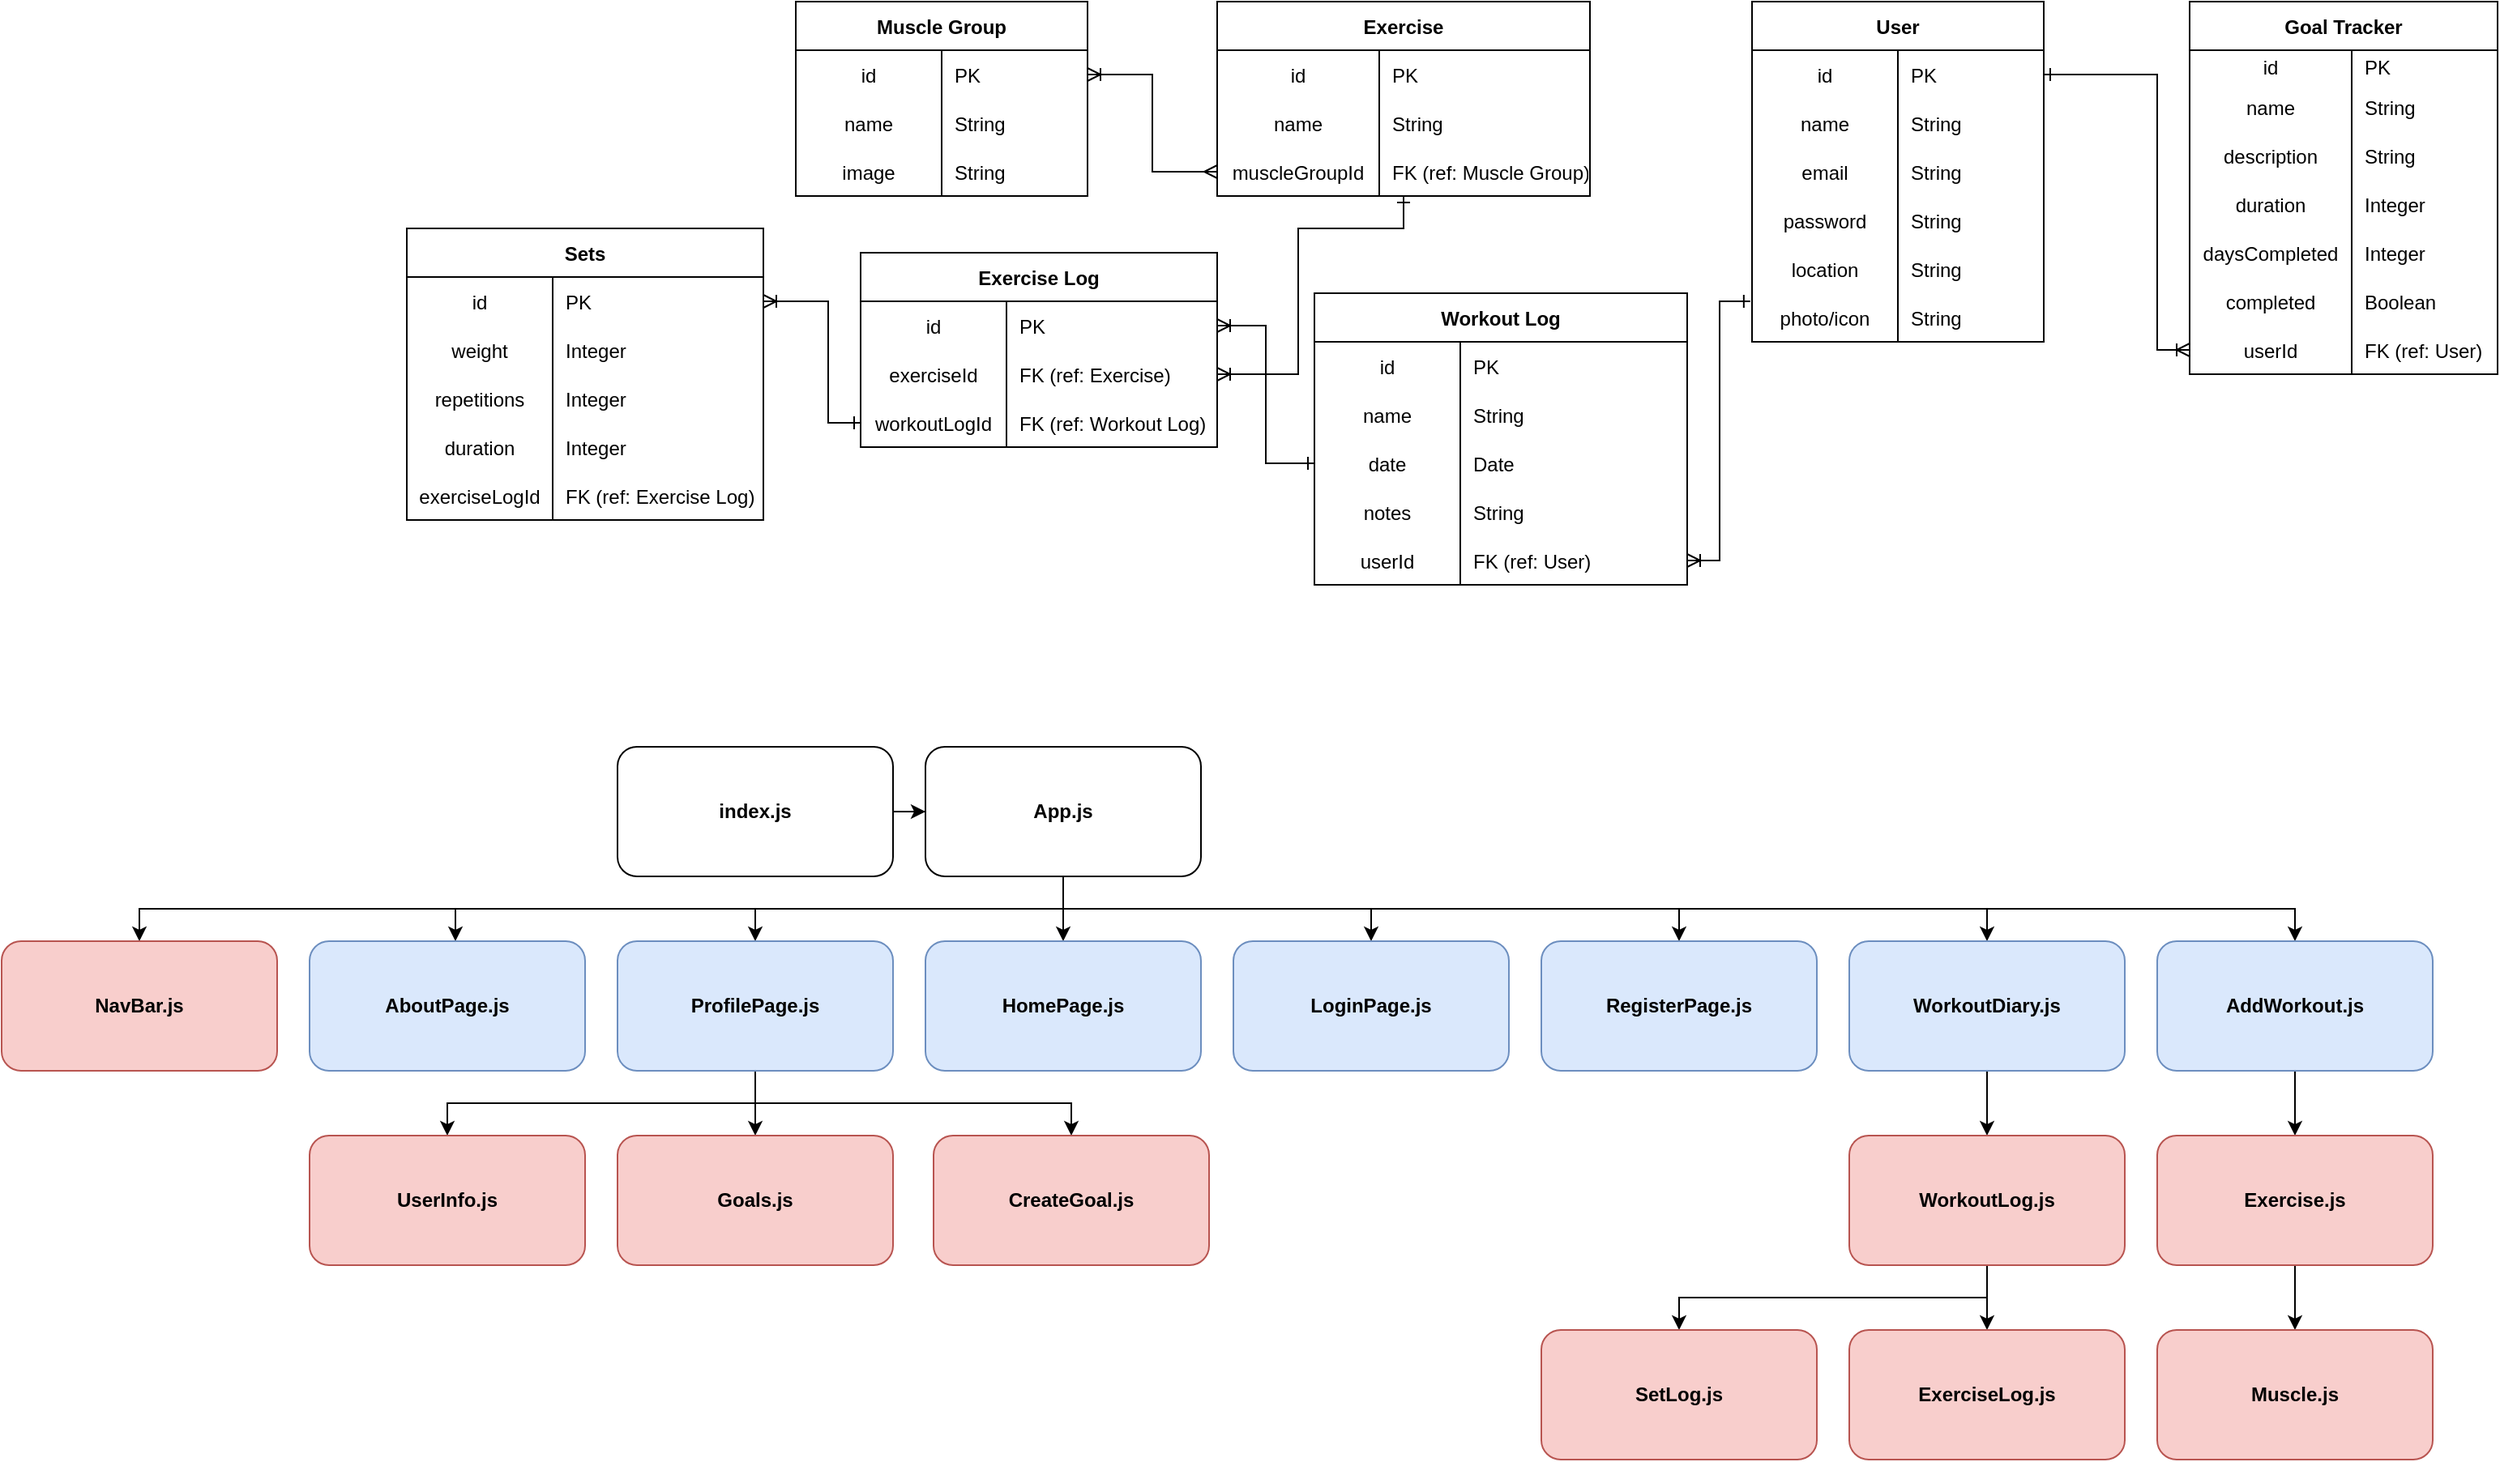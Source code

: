 <mxfile version="18.0.0" type="github">
  <diagram id="XMqkUrr5hbR49R43OAf2" name="Page-1">
    <mxGraphModel dx="2646" dy="1129" grid="1" gridSize="10" guides="1" tooltips="1" connect="1" arrows="1" fold="1" page="1" pageScale="1" pageWidth="850" pageHeight="1100" math="0" shadow="0">
      <root>
        <mxCell id="0" />
        <mxCell id="1" parent="0" />
        <mxCell id="7YJ4RLs_Yq-zScRiBbTw-70" value="" style="edgeStyle=orthogonalEdgeStyle;rounded=0;orthogonalLoop=1;jettySize=auto;html=1;entryX=1;entryY=0.5;entryDx=0;entryDy=0;startArrow=ERone;startFill=0;endArrow=ERoneToMany;endFill=0;exitX=-0.006;exitY=0.167;exitDx=0;exitDy=0;exitPerimeter=0;" parent="1" source="7YJ4RLs_Yq-zScRiBbTw-129" target="7YJ4RLs_Yq-zScRiBbTw-126" edge="1">
          <mxGeometry relative="1" as="geometry">
            <Array as="points">
              <mxPoint x="370" y="215" />
              <mxPoint x="370" y="375" />
            </Array>
          </mxGeometry>
        </mxCell>
        <mxCell id="7YJ4RLs_Yq-zScRiBbTw-125" value="" style="edgeStyle=orthogonalEdgeStyle;rounded=0;orthogonalLoop=1;jettySize=auto;html=1;exitX=1;exitY=0.5;exitDx=0;exitDy=0;entryX=0;entryY=0.5;entryDx=0;entryDy=0;startArrow=ERone;startFill=0;endArrow=ERoneToMany;endFill=0;" parent="1" source="7YJ4RLs_Yq-zScRiBbTw-5" target="7YJ4RLs_Yq-zScRiBbTw-132" edge="1">
          <mxGeometry relative="1" as="geometry">
            <Array as="points">
              <mxPoint x="640" y="75" />
              <mxPoint x="640" y="245" />
            </Array>
          </mxGeometry>
        </mxCell>
        <mxCell id="7YJ4RLs_Yq-zScRiBbTw-1" value="User" style="shape=table;startSize=30;container=1;collapsible=1;childLayout=tableLayout;fixedRows=1;rowLines=0;fontStyle=1;align=center;resizeLast=1;" parent="1" vertex="1">
          <mxGeometry x="390" y="30" width="180" height="210" as="geometry" />
        </mxCell>
        <mxCell id="7YJ4RLs_Yq-zScRiBbTw-5" value="" style="shape=tableRow;horizontal=0;startSize=0;swimlaneHead=0;swimlaneBody=0;fillColor=none;collapsible=0;dropTarget=0;points=[[0,0.5],[1,0.5]];portConstraint=eastwest;top=0;left=0;right=0;bottom=0;" parent="7YJ4RLs_Yq-zScRiBbTw-1" vertex="1">
          <mxGeometry y="30" width="180" height="30" as="geometry" />
        </mxCell>
        <mxCell id="7YJ4RLs_Yq-zScRiBbTw-6" value="id" style="shape=partialRectangle;connectable=0;fillColor=none;top=0;left=0;bottom=0;right=0;editable=1;overflow=hidden;" parent="7YJ4RLs_Yq-zScRiBbTw-5" vertex="1">
          <mxGeometry width="90" height="30" as="geometry">
            <mxRectangle width="90" height="30" as="alternateBounds" />
          </mxGeometry>
        </mxCell>
        <mxCell id="7YJ4RLs_Yq-zScRiBbTw-7" value="PK" style="shape=partialRectangle;connectable=0;fillColor=none;top=0;left=0;bottom=0;right=0;align=left;spacingLeft=6;overflow=hidden;" parent="7YJ4RLs_Yq-zScRiBbTw-5" vertex="1">
          <mxGeometry x="90" width="90" height="30" as="geometry">
            <mxRectangle width="90" height="30" as="alternateBounds" />
          </mxGeometry>
        </mxCell>
        <mxCell id="7YJ4RLs_Yq-zScRiBbTw-8" value="" style="shape=tableRow;horizontal=0;startSize=0;swimlaneHead=0;swimlaneBody=0;fillColor=none;collapsible=0;dropTarget=0;points=[[0,0.5],[1,0.5]];portConstraint=eastwest;top=0;left=0;right=0;bottom=0;" parent="7YJ4RLs_Yq-zScRiBbTw-1" vertex="1">
          <mxGeometry y="60" width="180" height="30" as="geometry" />
        </mxCell>
        <mxCell id="7YJ4RLs_Yq-zScRiBbTw-9" value="name" style="shape=partialRectangle;connectable=0;fillColor=none;top=0;left=0;bottom=0;right=0;editable=1;overflow=hidden;" parent="7YJ4RLs_Yq-zScRiBbTw-8" vertex="1">
          <mxGeometry width="90" height="30" as="geometry">
            <mxRectangle width="90" height="30" as="alternateBounds" />
          </mxGeometry>
        </mxCell>
        <mxCell id="7YJ4RLs_Yq-zScRiBbTw-10" value="String" style="shape=partialRectangle;connectable=0;fillColor=none;top=0;left=0;bottom=0;right=0;align=left;spacingLeft=6;overflow=hidden;" parent="7YJ4RLs_Yq-zScRiBbTw-8" vertex="1">
          <mxGeometry x="90" width="90" height="30" as="geometry">
            <mxRectangle width="90" height="30" as="alternateBounds" />
          </mxGeometry>
        </mxCell>
        <mxCell id="7YJ4RLs_Yq-zScRiBbTw-11" value="" style="shape=tableRow;horizontal=0;startSize=0;swimlaneHead=0;swimlaneBody=0;fillColor=none;collapsible=0;dropTarget=0;points=[[0,0.5],[1,0.5]];portConstraint=eastwest;top=0;left=0;right=0;bottom=0;" parent="7YJ4RLs_Yq-zScRiBbTw-1" vertex="1">
          <mxGeometry y="90" width="180" height="30" as="geometry" />
        </mxCell>
        <mxCell id="7YJ4RLs_Yq-zScRiBbTw-12" value="email" style="shape=partialRectangle;connectable=0;fillColor=none;top=0;left=0;bottom=0;right=0;editable=1;overflow=hidden;" parent="7YJ4RLs_Yq-zScRiBbTw-11" vertex="1">
          <mxGeometry width="90" height="30" as="geometry">
            <mxRectangle width="90" height="30" as="alternateBounds" />
          </mxGeometry>
        </mxCell>
        <mxCell id="7YJ4RLs_Yq-zScRiBbTw-13" value="String" style="shape=partialRectangle;connectable=0;fillColor=none;top=0;left=0;bottom=0;right=0;align=left;spacingLeft=6;overflow=hidden;" parent="7YJ4RLs_Yq-zScRiBbTw-11" vertex="1">
          <mxGeometry x="90" width="90" height="30" as="geometry">
            <mxRectangle width="90" height="30" as="alternateBounds" />
          </mxGeometry>
        </mxCell>
        <mxCell id="7YJ4RLs_Yq-zScRiBbTw-17" style="shape=tableRow;horizontal=0;startSize=0;swimlaneHead=0;swimlaneBody=0;fillColor=none;collapsible=0;dropTarget=0;points=[[0,0.5],[1,0.5]];portConstraint=eastwest;top=0;left=0;right=0;bottom=0;" parent="7YJ4RLs_Yq-zScRiBbTw-1" vertex="1">
          <mxGeometry y="120" width="180" height="30" as="geometry" />
        </mxCell>
        <mxCell id="7YJ4RLs_Yq-zScRiBbTw-18" value="password" style="shape=partialRectangle;connectable=0;fillColor=none;top=0;left=0;bottom=0;right=0;editable=1;overflow=hidden;" parent="7YJ4RLs_Yq-zScRiBbTw-17" vertex="1">
          <mxGeometry width="90" height="30" as="geometry">
            <mxRectangle width="90" height="30" as="alternateBounds" />
          </mxGeometry>
        </mxCell>
        <mxCell id="7YJ4RLs_Yq-zScRiBbTw-19" value="String" style="shape=partialRectangle;connectable=0;fillColor=none;top=0;left=0;bottom=0;right=0;align=left;spacingLeft=6;overflow=hidden;" parent="7YJ4RLs_Yq-zScRiBbTw-17" vertex="1">
          <mxGeometry x="90" width="90" height="30" as="geometry">
            <mxRectangle width="90" height="30" as="alternateBounds" />
          </mxGeometry>
        </mxCell>
        <mxCell id="7YJ4RLs_Yq-zScRiBbTw-14" style="shape=tableRow;horizontal=0;startSize=0;swimlaneHead=0;swimlaneBody=0;fillColor=none;collapsible=0;dropTarget=0;points=[[0,0.5],[1,0.5]];portConstraint=eastwest;top=0;left=0;right=0;bottom=0;" parent="7YJ4RLs_Yq-zScRiBbTw-1" vertex="1">
          <mxGeometry y="150" width="180" height="30" as="geometry" />
        </mxCell>
        <mxCell id="7YJ4RLs_Yq-zScRiBbTw-15" value="location" style="shape=partialRectangle;connectable=0;fillColor=none;top=0;left=0;bottom=0;right=0;editable=1;overflow=hidden;" parent="7YJ4RLs_Yq-zScRiBbTw-14" vertex="1">
          <mxGeometry width="90" height="30" as="geometry">
            <mxRectangle width="90" height="30" as="alternateBounds" />
          </mxGeometry>
        </mxCell>
        <mxCell id="7YJ4RLs_Yq-zScRiBbTw-16" value="String" style="shape=partialRectangle;connectable=0;fillColor=none;top=0;left=0;bottom=0;right=0;align=left;spacingLeft=6;overflow=hidden;" parent="7YJ4RLs_Yq-zScRiBbTw-14" vertex="1">
          <mxGeometry x="90" width="90" height="30" as="geometry">
            <mxRectangle width="90" height="30" as="alternateBounds" />
          </mxGeometry>
        </mxCell>
        <mxCell id="7YJ4RLs_Yq-zScRiBbTw-129" style="shape=tableRow;horizontal=0;startSize=0;swimlaneHead=0;swimlaneBody=0;fillColor=none;collapsible=0;dropTarget=0;points=[[0,0.5],[1,0.5]];portConstraint=eastwest;top=0;left=0;right=0;bottom=0;" parent="7YJ4RLs_Yq-zScRiBbTw-1" vertex="1">
          <mxGeometry y="180" width="180" height="30" as="geometry" />
        </mxCell>
        <mxCell id="7YJ4RLs_Yq-zScRiBbTw-130" value="photo/icon" style="shape=partialRectangle;connectable=0;fillColor=none;top=0;left=0;bottom=0;right=0;editable=1;overflow=hidden;" parent="7YJ4RLs_Yq-zScRiBbTw-129" vertex="1">
          <mxGeometry width="90" height="30" as="geometry">
            <mxRectangle width="90" height="30" as="alternateBounds" />
          </mxGeometry>
        </mxCell>
        <mxCell id="7YJ4RLs_Yq-zScRiBbTw-131" value="String" style="shape=partialRectangle;connectable=0;fillColor=none;top=0;left=0;bottom=0;right=0;align=left;spacingLeft=6;overflow=hidden;" parent="7YJ4RLs_Yq-zScRiBbTw-129" vertex="1">
          <mxGeometry x="90" width="90" height="30" as="geometry">
            <mxRectangle width="90" height="30" as="alternateBounds" />
          </mxGeometry>
        </mxCell>
        <mxCell id="7YJ4RLs_Yq-zScRiBbTw-53" value="" style="edgeStyle=orthogonalEdgeStyle;rounded=0;orthogonalLoop=1;jettySize=auto;html=1;exitX=0;exitY=0.5;exitDx=0;exitDy=0;entryX=1;entryY=0.5;entryDx=0;entryDy=0;startArrow=ERmany;startFill=0;endArrow=ERoneToMany;endFill=0;" parent="1" source="7YJ4RLs_Yq-zScRiBbTw-27" target="7YJ4RLs_Yq-zScRiBbTw-38" edge="1">
          <mxGeometry relative="1" as="geometry" />
        </mxCell>
        <mxCell id="7YJ4RLs_Yq-zScRiBbTw-88" style="edgeStyle=orthogonalEdgeStyle;rounded=0;orthogonalLoop=1;jettySize=auto;html=1;entryX=1;entryY=0.5;entryDx=0;entryDy=0;startArrow=ERone;startFill=0;endArrow=ERoneToMany;endFill=0;" parent="1" source="7YJ4RLs_Yq-zScRiBbTw-20" target="7YJ4RLs_Yq-zScRiBbTw-75" edge="1">
          <mxGeometry relative="1" as="geometry">
            <Array as="points">
              <mxPoint x="175" y="170" />
              <mxPoint x="110" y="170" />
              <mxPoint x="110" y="260" />
            </Array>
          </mxGeometry>
        </mxCell>
        <mxCell id="7YJ4RLs_Yq-zScRiBbTw-20" value="Exercise" style="shape=table;startSize=30;container=1;collapsible=1;childLayout=tableLayout;fixedRows=1;rowLines=0;fontStyle=1;align=center;resizeLast=1;" parent="1" vertex="1">
          <mxGeometry x="60" y="30" width="230" height="120" as="geometry" />
        </mxCell>
        <mxCell id="7YJ4RLs_Yq-zScRiBbTw-21" value="" style="shape=tableRow;horizontal=0;startSize=0;swimlaneHead=0;swimlaneBody=0;fillColor=none;collapsible=0;dropTarget=0;points=[[0,0.5],[1,0.5]];portConstraint=eastwest;top=0;left=0;right=0;bottom=0;" parent="7YJ4RLs_Yq-zScRiBbTw-20" vertex="1">
          <mxGeometry y="30" width="230" height="30" as="geometry" />
        </mxCell>
        <mxCell id="7YJ4RLs_Yq-zScRiBbTw-22" value="id" style="shape=partialRectangle;connectable=0;fillColor=none;top=0;left=0;bottom=0;right=0;editable=1;overflow=hidden;" parent="7YJ4RLs_Yq-zScRiBbTw-21" vertex="1">
          <mxGeometry width="100" height="30" as="geometry">
            <mxRectangle width="100" height="30" as="alternateBounds" />
          </mxGeometry>
        </mxCell>
        <mxCell id="7YJ4RLs_Yq-zScRiBbTw-23" value="PK" style="shape=partialRectangle;connectable=0;fillColor=none;top=0;left=0;bottom=0;right=0;align=left;spacingLeft=6;overflow=hidden;" parent="7YJ4RLs_Yq-zScRiBbTw-21" vertex="1">
          <mxGeometry x="100" width="130" height="30" as="geometry">
            <mxRectangle width="130" height="30" as="alternateBounds" />
          </mxGeometry>
        </mxCell>
        <mxCell id="7YJ4RLs_Yq-zScRiBbTw-24" value="" style="shape=tableRow;horizontal=0;startSize=0;swimlaneHead=0;swimlaneBody=0;fillColor=none;collapsible=0;dropTarget=0;points=[[0,0.5],[1,0.5]];portConstraint=eastwest;top=0;left=0;right=0;bottom=0;" parent="7YJ4RLs_Yq-zScRiBbTw-20" vertex="1">
          <mxGeometry y="60" width="230" height="30" as="geometry" />
        </mxCell>
        <mxCell id="7YJ4RLs_Yq-zScRiBbTw-25" value="name" style="shape=partialRectangle;connectable=0;fillColor=none;top=0;left=0;bottom=0;right=0;editable=1;overflow=hidden;" parent="7YJ4RLs_Yq-zScRiBbTw-24" vertex="1">
          <mxGeometry width="100" height="30" as="geometry">
            <mxRectangle width="100" height="30" as="alternateBounds" />
          </mxGeometry>
        </mxCell>
        <mxCell id="7YJ4RLs_Yq-zScRiBbTw-26" value="String" style="shape=partialRectangle;connectable=0;fillColor=none;top=0;left=0;bottom=0;right=0;align=left;spacingLeft=6;overflow=hidden;" parent="7YJ4RLs_Yq-zScRiBbTw-24" vertex="1">
          <mxGeometry x="100" width="130" height="30" as="geometry">
            <mxRectangle width="130" height="30" as="alternateBounds" />
          </mxGeometry>
        </mxCell>
        <mxCell id="7YJ4RLs_Yq-zScRiBbTw-27" value="" style="shape=tableRow;horizontal=0;startSize=0;swimlaneHead=0;swimlaneBody=0;fillColor=none;collapsible=0;dropTarget=0;points=[[0,0.5],[1,0.5]];portConstraint=eastwest;top=0;left=0;right=0;bottom=0;" parent="7YJ4RLs_Yq-zScRiBbTw-20" vertex="1">
          <mxGeometry y="90" width="230" height="30" as="geometry" />
        </mxCell>
        <mxCell id="7YJ4RLs_Yq-zScRiBbTw-28" value="muscleGroupId" style="shape=partialRectangle;connectable=0;fillColor=none;top=0;left=0;bottom=0;right=0;editable=1;overflow=hidden;" parent="7YJ4RLs_Yq-zScRiBbTw-27" vertex="1">
          <mxGeometry width="100" height="30" as="geometry">
            <mxRectangle width="100" height="30" as="alternateBounds" />
          </mxGeometry>
        </mxCell>
        <mxCell id="7YJ4RLs_Yq-zScRiBbTw-29" value="FK (ref: Muscle Group)" style="shape=partialRectangle;connectable=0;fillColor=none;top=0;left=0;bottom=0;right=0;align=left;spacingLeft=6;overflow=hidden;" parent="7YJ4RLs_Yq-zScRiBbTw-27" vertex="1">
          <mxGeometry x="100" width="130" height="30" as="geometry">
            <mxRectangle width="130" height="30" as="alternateBounds" />
          </mxGeometry>
        </mxCell>
        <mxCell id="7YJ4RLs_Yq-zScRiBbTw-37" value="Muscle Group" style="shape=table;startSize=30;container=1;collapsible=1;childLayout=tableLayout;fixedRows=1;rowLines=0;fontStyle=1;align=center;resizeLast=1;" parent="1" vertex="1">
          <mxGeometry x="-200" y="30" width="180" height="120" as="geometry" />
        </mxCell>
        <mxCell id="7YJ4RLs_Yq-zScRiBbTw-38" value="" style="shape=tableRow;horizontal=0;startSize=0;swimlaneHead=0;swimlaneBody=0;fillColor=none;collapsible=0;dropTarget=0;points=[[0,0.5],[1,0.5]];portConstraint=eastwest;top=0;left=0;right=0;bottom=0;" parent="7YJ4RLs_Yq-zScRiBbTw-37" vertex="1">
          <mxGeometry y="30" width="180" height="30" as="geometry" />
        </mxCell>
        <mxCell id="7YJ4RLs_Yq-zScRiBbTw-39" value="id" style="shape=partialRectangle;connectable=0;fillColor=none;top=0;left=0;bottom=0;right=0;editable=1;overflow=hidden;" parent="7YJ4RLs_Yq-zScRiBbTw-38" vertex="1">
          <mxGeometry width="90" height="30" as="geometry">
            <mxRectangle width="90" height="30" as="alternateBounds" />
          </mxGeometry>
        </mxCell>
        <mxCell id="7YJ4RLs_Yq-zScRiBbTw-40" value="PK" style="shape=partialRectangle;connectable=0;fillColor=none;top=0;left=0;bottom=0;right=0;align=left;spacingLeft=6;overflow=hidden;" parent="7YJ4RLs_Yq-zScRiBbTw-38" vertex="1">
          <mxGeometry x="90" width="90" height="30" as="geometry">
            <mxRectangle width="90" height="30" as="alternateBounds" />
          </mxGeometry>
        </mxCell>
        <mxCell id="7YJ4RLs_Yq-zScRiBbTw-41" value="" style="shape=tableRow;horizontal=0;startSize=0;swimlaneHead=0;swimlaneBody=0;fillColor=none;collapsible=0;dropTarget=0;points=[[0,0.5],[1,0.5]];portConstraint=eastwest;top=0;left=0;right=0;bottom=0;" parent="7YJ4RLs_Yq-zScRiBbTw-37" vertex="1">
          <mxGeometry y="60" width="180" height="30" as="geometry" />
        </mxCell>
        <mxCell id="7YJ4RLs_Yq-zScRiBbTw-42" value="name" style="shape=partialRectangle;connectable=0;fillColor=none;top=0;left=0;bottom=0;right=0;editable=1;overflow=hidden;" parent="7YJ4RLs_Yq-zScRiBbTw-41" vertex="1">
          <mxGeometry width="90" height="30" as="geometry">
            <mxRectangle width="90" height="30" as="alternateBounds" />
          </mxGeometry>
        </mxCell>
        <mxCell id="7YJ4RLs_Yq-zScRiBbTw-43" value="String" style="shape=partialRectangle;connectable=0;fillColor=none;top=0;left=0;bottom=0;right=0;align=left;spacingLeft=6;overflow=hidden;" parent="7YJ4RLs_Yq-zScRiBbTw-41" vertex="1">
          <mxGeometry x="90" width="90" height="30" as="geometry">
            <mxRectangle width="90" height="30" as="alternateBounds" />
          </mxGeometry>
        </mxCell>
        <mxCell id="7YJ4RLs_Yq-zScRiBbTw-89" style="shape=tableRow;horizontal=0;startSize=0;swimlaneHead=0;swimlaneBody=0;fillColor=none;collapsible=0;dropTarget=0;points=[[0,0.5],[1,0.5]];portConstraint=eastwest;top=0;left=0;right=0;bottom=0;" parent="7YJ4RLs_Yq-zScRiBbTw-37" vertex="1">
          <mxGeometry y="90" width="180" height="30" as="geometry" />
        </mxCell>
        <mxCell id="7YJ4RLs_Yq-zScRiBbTw-90" value="image" style="shape=partialRectangle;connectable=0;fillColor=none;top=0;left=0;bottom=0;right=0;editable=1;overflow=hidden;" parent="7YJ4RLs_Yq-zScRiBbTw-89" vertex="1">
          <mxGeometry width="90" height="30" as="geometry">
            <mxRectangle width="90" height="30" as="alternateBounds" />
          </mxGeometry>
        </mxCell>
        <mxCell id="7YJ4RLs_Yq-zScRiBbTw-91" value="String" style="shape=partialRectangle;connectable=0;fillColor=none;top=0;left=0;bottom=0;right=0;align=left;spacingLeft=6;overflow=hidden;" parent="7YJ4RLs_Yq-zScRiBbTw-89" vertex="1">
          <mxGeometry x="90" width="90" height="30" as="geometry">
            <mxRectangle width="90" height="30" as="alternateBounds" />
          </mxGeometry>
        </mxCell>
        <mxCell id="7YJ4RLs_Yq-zScRiBbTw-87" value="" style="edgeStyle=orthogonalEdgeStyle;rounded=0;orthogonalLoop=1;jettySize=auto;html=1;startArrow=ERone;startFill=0;endArrow=ERoneToMany;endFill=0;entryX=1;entryY=0.5;entryDx=0;entryDy=0;" parent="1" source="7YJ4RLs_Yq-zScRiBbTw-54" target="7YJ4RLs_Yq-zScRiBbTw-72" edge="1">
          <mxGeometry relative="1" as="geometry">
            <Array as="points">
              <mxPoint x="90" y="315" />
              <mxPoint x="90" y="230" />
            </Array>
          </mxGeometry>
        </mxCell>
        <mxCell id="7YJ4RLs_Yq-zScRiBbTw-54" value="Workout Log" style="shape=table;startSize=30;container=1;collapsible=1;childLayout=tableLayout;fixedRows=1;rowLines=0;fontStyle=1;align=center;resizeLast=1;" parent="1" vertex="1">
          <mxGeometry x="120" y="210" width="230" height="180" as="geometry" />
        </mxCell>
        <mxCell id="7YJ4RLs_Yq-zScRiBbTw-55" value="" style="shape=tableRow;horizontal=0;startSize=0;swimlaneHead=0;swimlaneBody=0;fillColor=none;collapsible=0;dropTarget=0;points=[[0,0.5],[1,0.5]];portConstraint=eastwest;top=0;left=0;right=0;bottom=0;" parent="7YJ4RLs_Yq-zScRiBbTw-54" vertex="1">
          <mxGeometry y="30" width="230" height="30" as="geometry" />
        </mxCell>
        <mxCell id="7YJ4RLs_Yq-zScRiBbTw-56" value="id" style="shape=partialRectangle;connectable=0;fillColor=none;top=0;left=0;bottom=0;right=0;editable=1;overflow=hidden;" parent="7YJ4RLs_Yq-zScRiBbTw-55" vertex="1">
          <mxGeometry width="90" height="30" as="geometry">
            <mxRectangle width="90" height="30" as="alternateBounds" />
          </mxGeometry>
        </mxCell>
        <mxCell id="7YJ4RLs_Yq-zScRiBbTw-57" value="PK" style="shape=partialRectangle;connectable=0;fillColor=none;top=0;left=0;bottom=0;right=0;align=left;spacingLeft=6;overflow=hidden;" parent="7YJ4RLs_Yq-zScRiBbTw-55" vertex="1">
          <mxGeometry x="90" width="140" height="30" as="geometry">
            <mxRectangle width="140" height="30" as="alternateBounds" />
          </mxGeometry>
        </mxCell>
        <mxCell id="7YJ4RLs_Yq-zScRiBbTw-58" value="" style="shape=tableRow;horizontal=0;startSize=0;swimlaneHead=0;swimlaneBody=0;fillColor=none;collapsible=0;dropTarget=0;points=[[0,0.5],[1,0.5]];portConstraint=eastwest;top=0;left=0;right=0;bottom=0;" parent="7YJ4RLs_Yq-zScRiBbTw-54" vertex="1">
          <mxGeometry y="60" width="230" height="30" as="geometry" />
        </mxCell>
        <mxCell id="7YJ4RLs_Yq-zScRiBbTw-59" value="name" style="shape=partialRectangle;connectable=0;fillColor=none;top=0;left=0;bottom=0;right=0;editable=1;overflow=hidden;" parent="7YJ4RLs_Yq-zScRiBbTw-58" vertex="1">
          <mxGeometry width="90" height="30" as="geometry">
            <mxRectangle width="90" height="30" as="alternateBounds" />
          </mxGeometry>
        </mxCell>
        <mxCell id="7YJ4RLs_Yq-zScRiBbTw-60" value="String" style="shape=partialRectangle;connectable=0;fillColor=none;top=0;left=0;bottom=0;right=0;align=left;spacingLeft=6;overflow=hidden;" parent="7YJ4RLs_Yq-zScRiBbTw-58" vertex="1">
          <mxGeometry x="90" width="140" height="30" as="geometry">
            <mxRectangle width="140" height="30" as="alternateBounds" />
          </mxGeometry>
        </mxCell>
        <mxCell id="7YJ4RLs_Yq-zScRiBbTw-61" value="" style="shape=tableRow;horizontal=0;startSize=0;swimlaneHead=0;swimlaneBody=0;fillColor=none;collapsible=0;dropTarget=0;points=[[0,0.5],[1,0.5]];portConstraint=eastwest;top=0;left=0;right=0;bottom=0;" parent="7YJ4RLs_Yq-zScRiBbTw-54" vertex="1">
          <mxGeometry y="90" width="230" height="30" as="geometry" />
        </mxCell>
        <mxCell id="7YJ4RLs_Yq-zScRiBbTw-62" value="date" style="shape=partialRectangle;connectable=0;fillColor=none;top=0;left=0;bottom=0;right=0;editable=1;overflow=hidden;" parent="7YJ4RLs_Yq-zScRiBbTw-61" vertex="1">
          <mxGeometry width="90" height="30" as="geometry">
            <mxRectangle width="90" height="30" as="alternateBounds" />
          </mxGeometry>
        </mxCell>
        <mxCell id="7YJ4RLs_Yq-zScRiBbTw-63" value="Date" style="shape=partialRectangle;connectable=0;fillColor=none;top=0;left=0;bottom=0;right=0;align=left;spacingLeft=6;overflow=hidden;" parent="7YJ4RLs_Yq-zScRiBbTw-61" vertex="1">
          <mxGeometry x="90" width="140" height="30" as="geometry">
            <mxRectangle width="140" height="30" as="alternateBounds" />
          </mxGeometry>
        </mxCell>
        <mxCell id="7YJ4RLs_Yq-zScRiBbTw-67" style="shape=tableRow;horizontal=0;startSize=0;swimlaneHead=0;swimlaneBody=0;fillColor=none;collapsible=0;dropTarget=0;points=[[0,0.5],[1,0.5]];portConstraint=eastwest;top=0;left=0;right=0;bottom=0;" parent="7YJ4RLs_Yq-zScRiBbTw-54" vertex="1">
          <mxGeometry y="120" width="230" height="30" as="geometry" />
        </mxCell>
        <mxCell id="7YJ4RLs_Yq-zScRiBbTw-68" value="notes" style="shape=partialRectangle;connectable=0;fillColor=none;top=0;left=0;bottom=0;right=0;editable=1;overflow=hidden;" parent="7YJ4RLs_Yq-zScRiBbTw-67" vertex="1">
          <mxGeometry width="90" height="30" as="geometry">
            <mxRectangle width="90" height="30" as="alternateBounds" />
          </mxGeometry>
        </mxCell>
        <mxCell id="7YJ4RLs_Yq-zScRiBbTw-69" value="String" style="shape=partialRectangle;connectable=0;fillColor=none;top=0;left=0;bottom=0;right=0;align=left;spacingLeft=6;overflow=hidden;" parent="7YJ4RLs_Yq-zScRiBbTw-67" vertex="1">
          <mxGeometry x="90" width="140" height="30" as="geometry">
            <mxRectangle width="140" height="30" as="alternateBounds" />
          </mxGeometry>
        </mxCell>
        <mxCell id="7YJ4RLs_Yq-zScRiBbTw-126" style="shape=tableRow;horizontal=0;startSize=0;swimlaneHead=0;swimlaneBody=0;fillColor=none;collapsible=0;dropTarget=0;points=[[0,0.5],[1,0.5]];portConstraint=eastwest;top=0;left=0;right=0;bottom=0;" parent="7YJ4RLs_Yq-zScRiBbTw-54" vertex="1">
          <mxGeometry y="150" width="230" height="30" as="geometry" />
        </mxCell>
        <mxCell id="7YJ4RLs_Yq-zScRiBbTw-127" value="userId" style="shape=partialRectangle;connectable=0;fillColor=none;top=0;left=0;bottom=0;right=0;editable=1;overflow=hidden;" parent="7YJ4RLs_Yq-zScRiBbTw-126" vertex="1">
          <mxGeometry width="90" height="30" as="geometry">
            <mxRectangle width="90" height="30" as="alternateBounds" />
          </mxGeometry>
        </mxCell>
        <mxCell id="7YJ4RLs_Yq-zScRiBbTw-128" value="FK (ref: User)" style="shape=partialRectangle;connectable=0;fillColor=none;top=0;left=0;bottom=0;right=0;align=left;spacingLeft=6;overflow=hidden;" parent="7YJ4RLs_Yq-zScRiBbTw-126" vertex="1">
          <mxGeometry x="90" width="140" height="30" as="geometry">
            <mxRectangle width="140" height="30" as="alternateBounds" />
          </mxGeometry>
        </mxCell>
        <mxCell id="7YJ4RLs_Yq-zScRiBbTw-108" value="" style="edgeStyle=orthogonalEdgeStyle;rounded=0;orthogonalLoop=1;jettySize=auto;html=1;exitX=0;exitY=0.5;exitDx=0;exitDy=0;entryX=1;entryY=0.5;entryDx=0;entryDy=0;startArrow=ERone;startFill=0;endArrow=ERoneToMany;endFill=0;" parent="1" source="7YJ4RLs_Yq-zScRiBbTw-78" target="7YJ4RLs_Yq-zScRiBbTw-93" edge="1">
          <mxGeometry relative="1" as="geometry">
            <Array as="points">
              <mxPoint x="-180" y="290" />
              <mxPoint x="-180" y="215" />
            </Array>
          </mxGeometry>
        </mxCell>
        <mxCell id="7YJ4RLs_Yq-zScRiBbTw-71" value="Exercise Log" style="shape=table;startSize=30;container=1;collapsible=1;childLayout=tableLayout;fixedRows=1;rowLines=0;fontStyle=1;align=center;resizeLast=1;" parent="1" vertex="1">
          <mxGeometry x="-160" y="185" width="220" height="120" as="geometry" />
        </mxCell>
        <mxCell id="7YJ4RLs_Yq-zScRiBbTw-72" value="" style="shape=tableRow;horizontal=0;startSize=0;swimlaneHead=0;swimlaneBody=0;fillColor=none;collapsible=0;dropTarget=0;points=[[0,0.5],[1,0.5]];portConstraint=eastwest;top=0;left=0;right=0;bottom=0;" parent="7YJ4RLs_Yq-zScRiBbTw-71" vertex="1">
          <mxGeometry y="30" width="220" height="30" as="geometry" />
        </mxCell>
        <mxCell id="7YJ4RLs_Yq-zScRiBbTw-73" value="id" style="shape=partialRectangle;connectable=0;fillColor=none;top=0;left=0;bottom=0;right=0;editable=1;overflow=hidden;" parent="7YJ4RLs_Yq-zScRiBbTw-72" vertex="1">
          <mxGeometry width="90" height="30" as="geometry">
            <mxRectangle width="90" height="30" as="alternateBounds" />
          </mxGeometry>
        </mxCell>
        <mxCell id="7YJ4RLs_Yq-zScRiBbTw-74" value="PK" style="shape=partialRectangle;connectable=0;fillColor=none;top=0;left=0;bottom=0;right=0;align=left;spacingLeft=6;overflow=hidden;" parent="7YJ4RLs_Yq-zScRiBbTw-72" vertex="1">
          <mxGeometry x="90" width="130" height="30" as="geometry">
            <mxRectangle width="130" height="30" as="alternateBounds" />
          </mxGeometry>
        </mxCell>
        <mxCell id="7YJ4RLs_Yq-zScRiBbTw-75" value="" style="shape=tableRow;horizontal=0;startSize=0;swimlaneHead=0;swimlaneBody=0;fillColor=none;collapsible=0;dropTarget=0;points=[[0,0.5],[1,0.5]];portConstraint=eastwest;top=0;left=0;right=0;bottom=0;" parent="7YJ4RLs_Yq-zScRiBbTw-71" vertex="1">
          <mxGeometry y="60" width="220" height="30" as="geometry" />
        </mxCell>
        <mxCell id="7YJ4RLs_Yq-zScRiBbTw-76" value="exerciseId" style="shape=partialRectangle;connectable=0;fillColor=none;top=0;left=0;bottom=0;right=0;editable=1;overflow=hidden;" parent="7YJ4RLs_Yq-zScRiBbTw-75" vertex="1">
          <mxGeometry width="90" height="30" as="geometry">
            <mxRectangle width="90" height="30" as="alternateBounds" />
          </mxGeometry>
        </mxCell>
        <mxCell id="7YJ4RLs_Yq-zScRiBbTw-77" value="FK (ref: Exercise)" style="shape=partialRectangle;connectable=0;fillColor=none;top=0;left=0;bottom=0;right=0;align=left;spacingLeft=6;overflow=hidden;" parent="7YJ4RLs_Yq-zScRiBbTw-75" vertex="1">
          <mxGeometry x="90" width="130" height="30" as="geometry">
            <mxRectangle width="130" height="30" as="alternateBounds" />
          </mxGeometry>
        </mxCell>
        <mxCell id="7YJ4RLs_Yq-zScRiBbTw-78" value="" style="shape=tableRow;horizontal=0;startSize=0;swimlaneHead=0;swimlaneBody=0;fillColor=none;collapsible=0;dropTarget=0;points=[[0,0.5],[1,0.5]];portConstraint=eastwest;top=0;left=0;right=0;bottom=0;" parent="7YJ4RLs_Yq-zScRiBbTw-71" vertex="1">
          <mxGeometry y="90" width="220" height="30" as="geometry" />
        </mxCell>
        <mxCell id="7YJ4RLs_Yq-zScRiBbTw-79" value="workoutLogId" style="shape=partialRectangle;connectable=0;fillColor=none;top=0;left=0;bottom=0;right=0;editable=1;overflow=hidden;" parent="7YJ4RLs_Yq-zScRiBbTw-78" vertex="1">
          <mxGeometry width="90" height="30" as="geometry">
            <mxRectangle width="90" height="30" as="alternateBounds" />
          </mxGeometry>
        </mxCell>
        <mxCell id="7YJ4RLs_Yq-zScRiBbTw-80" value="FK (ref: Workout Log)" style="shape=partialRectangle;connectable=0;fillColor=none;top=0;left=0;bottom=0;right=0;align=left;spacingLeft=6;overflow=hidden;" parent="7YJ4RLs_Yq-zScRiBbTw-78" vertex="1">
          <mxGeometry x="90" width="130" height="30" as="geometry">
            <mxRectangle width="130" height="30" as="alternateBounds" />
          </mxGeometry>
        </mxCell>
        <mxCell id="7YJ4RLs_Yq-zScRiBbTw-92" value="Sets" style="shape=table;startSize=30;container=1;collapsible=1;childLayout=tableLayout;fixedRows=1;rowLines=0;fontStyle=1;align=center;resizeLast=1;" parent="1" vertex="1">
          <mxGeometry x="-440" y="170" width="220" height="180" as="geometry" />
        </mxCell>
        <mxCell id="7YJ4RLs_Yq-zScRiBbTw-93" value="" style="shape=tableRow;horizontal=0;startSize=0;swimlaneHead=0;swimlaneBody=0;fillColor=none;collapsible=0;dropTarget=0;points=[[0,0.5],[1,0.5]];portConstraint=eastwest;top=0;left=0;right=0;bottom=0;" parent="7YJ4RLs_Yq-zScRiBbTw-92" vertex="1">
          <mxGeometry y="30" width="220" height="30" as="geometry" />
        </mxCell>
        <mxCell id="7YJ4RLs_Yq-zScRiBbTw-94" value="id" style="shape=partialRectangle;connectable=0;fillColor=none;top=0;left=0;bottom=0;right=0;editable=1;overflow=hidden;" parent="7YJ4RLs_Yq-zScRiBbTw-93" vertex="1">
          <mxGeometry width="90" height="30" as="geometry">
            <mxRectangle width="90" height="30" as="alternateBounds" />
          </mxGeometry>
        </mxCell>
        <mxCell id="7YJ4RLs_Yq-zScRiBbTw-95" value="PK" style="shape=partialRectangle;connectable=0;fillColor=none;top=0;left=0;bottom=0;right=0;align=left;spacingLeft=6;overflow=hidden;" parent="7YJ4RLs_Yq-zScRiBbTw-93" vertex="1">
          <mxGeometry x="90" width="130" height="30" as="geometry">
            <mxRectangle width="130" height="30" as="alternateBounds" />
          </mxGeometry>
        </mxCell>
        <mxCell id="7YJ4RLs_Yq-zScRiBbTw-96" value="" style="shape=tableRow;horizontal=0;startSize=0;swimlaneHead=0;swimlaneBody=0;fillColor=none;collapsible=0;dropTarget=0;points=[[0,0.5],[1,0.5]];portConstraint=eastwest;top=0;left=0;right=0;bottom=0;" parent="7YJ4RLs_Yq-zScRiBbTw-92" vertex="1">
          <mxGeometry y="60" width="220" height="30" as="geometry" />
        </mxCell>
        <mxCell id="7YJ4RLs_Yq-zScRiBbTw-97" value="weight" style="shape=partialRectangle;connectable=0;fillColor=none;top=0;left=0;bottom=0;right=0;editable=1;overflow=hidden;" parent="7YJ4RLs_Yq-zScRiBbTw-96" vertex="1">
          <mxGeometry width="90" height="30" as="geometry">
            <mxRectangle width="90" height="30" as="alternateBounds" />
          </mxGeometry>
        </mxCell>
        <mxCell id="7YJ4RLs_Yq-zScRiBbTw-98" value="Integer" style="shape=partialRectangle;connectable=0;fillColor=none;top=0;left=0;bottom=0;right=0;align=left;spacingLeft=6;overflow=hidden;" parent="7YJ4RLs_Yq-zScRiBbTw-96" vertex="1">
          <mxGeometry x="90" width="130" height="30" as="geometry">
            <mxRectangle width="130" height="30" as="alternateBounds" />
          </mxGeometry>
        </mxCell>
        <mxCell id="7YJ4RLs_Yq-zScRiBbTw-99" value="" style="shape=tableRow;horizontal=0;startSize=0;swimlaneHead=0;swimlaneBody=0;fillColor=none;collapsible=0;dropTarget=0;points=[[0,0.5],[1,0.5]];portConstraint=eastwest;top=0;left=0;right=0;bottom=0;" parent="7YJ4RLs_Yq-zScRiBbTw-92" vertex="1">
          <mxGeometry y="90" width="220" height="30" as="geometry" />
        </mxCell>
        <mxCell id="7YJ4RLs_Yq-zScRiBbTw-100" value="repetitions" style="shape=partialRectangle;connectable=0;fillColor=none;top=0;left=0;bottom=0;right=0;editable=1;overflow=hidden;" parent="7YJ4RLs_Yq-zScRiBbTw-99" vertex="1">
          <mxGeometry width="90" height="30" as="geometry">
            <mxRectangle width="90" height="30" as="alternateBounds" />
          </mxGeometry>
        </mxCell>
        <mxCell id="7YJ4RLs_Yq-zScRiBbTw-101" value="Integer" style="shape=partialRectangle;connectable=0;fillColor=none;top=0;left=0;bottom=0;right=0;align=left;spacingLeft=6;overflow=hidden;" parent="7YJ4RLs_Yq-zScRiBbTw-99" vertex="1">
          <mxGeometry x="90" width="130" height="30" as="geometry">
            <mxRectangle width="130" height="30" as="alternateBounds" />
          </mxGeometry>
        </mxCell>
        <mxCell id="7YJ4RLs_Yq-zScRiBbTw-102" style="shape=tableRow;horizontal=0;startSize=0;swimlaneHead=0;swimlaneBody=0;fillColor=none;collapsible=0;dropTarget=0;points=[[0,0.5],[1,0.5]];portConstraint=eastwest;top=0;left=0;right=0;bottom=0;" parent="7YJ4RLs_Yq-zScRiBbTw-92" vertex="1">
          <mxGeometry y="120" width="220" height="30" as="geometry" />
        </mxCell>
        <mxCell id="7YJ4RLs_Yq-zScRiBbTw-103" value="duration" style="shape=partialRectangle;connectable=0;fillColor=none;top=0;left=0;bottom=0;right=0;editable=1;overflow=hidden;" parent="7YJ4RLs_Yq-zScRiBbTw-102" vertex="1">
          <mxGeometry width="90" height="30" as="geometry">
            <mxRectangle width="90" height="30" as="alternateBounds" />
          </mxGeometry>
        </mxCell>
        <mxCell id="7YJ4RLs_Yq-zScRiBbTw-104" value="Integer" style="shape=partialRectangle;connectable=0;fillColor=none;top=0;left=0;bottom=0;right=0;align=left;spacingLeft=6;overflow=hidden;" parent="7YJ4RLs_Yq-zScRiBbTw-102" vertex="1">
          <mxGeometry x="90" width="130" height="30" as="geometry">
            <mxRectangle width="130" height="30" as="alternateBounds" />
          </mxGeometry>
        </mxCell>
        <mxCell id="G_nfo_sgoKzlUfJ2rm6Z-1" style="shape=tableRow;horizontal=0;startSize=0;swimlaneHead=0;swimlaneBody=0;fillColor=none;collapsible=0;dropTarget=0;points=[[0,0.5],[1,0.5]];portConstraint=eastwest;top=0;left=0;right=0;bottom=0;" vertex="1" parent="7YJ4RLs_Yq-zScRiBbTw-92">
          <mxGeometry y="150" width="220" height="30" as="geometry" />
        </mxCell>
        <mxCell id="G_nfo_sgoKzlUfJ2rm6Z-2" value="exerciseLogId" style="shape=partialRectangle;connectable=0;fillColor=none;top=0;left=0;bottom=0;right=0;editable=1;overflow=hidden;" vertex="1" parent="G_nfo_sgoKzlUfJ2rm6Z-1">
          <mxGeometry width="90" height="30" as="geometry">
            <mxRectangle width="90" height="30" as="alternateBounds" />
          </mxGeometry>
        </mxCell>
        <mxCell id="G_nfo_sgoKzlUfJ2rm6Z-3" value="FK (ref: Exercise Log)" style="shape=partialRectangle;connectable=0;fillColor=none;top=0;left=0;bottom=0;right=0;align=left;spacingLeft=6;overflow=hidden;" vertex="1" parent="G_nfo_sgoKzlUfJ2rm6Z-1">
          <mxGeometry x="90" width="130" height="30" as="geometry">
            <mxRectangle width="130" height="30" as="alternateBounds" />
          </mxGeometry>
        </mxCell>
        <mxCell id="7YJ4RLs_Yq-zScRiBbTw-109" value="Goal Tracker" style="shape=table;startSize=30;container=1;collapsible=1;childLayout=tableLayout;fixedRows=1;rowLines=0;fontStyle=1;align=center;resizeLast=1;" parent="1" vertex="1">
          <mxGeometry x="660" y="30" width="190" height="230" as="geometry" />
        </mxCell>
        <mxCell id="7YJ4RLs_Yq-zScRiBbTw-110" value="" style="shape=tableRow;horizontal=0;startSize=0;swimlaneHead=0;swimlaneBody=0;fillColor=none;collapsible=0;dropTarget=0;points=[[0,0.5],[1,0.5]];portConstraint=eastwest;top=0;left=0;right=0;bottom=0;" parent="7YJ4RLs_Yq-zScRiBbTw-109" vertex="1">
          <mxGeometry y="30" width="190" height="20" as="geometry" />
        </mxCell>
        <mxCell id="7YJ4RLs_Yq-zScRiBbTw-111" value="id" style="shape=partialRectangle;connectable=0;fillColor=none;top=0;left=0;bottom=0;right=0;editable=1;overflow=hidden;" parent="7YJ4RLs_Yq-zScRiBbTw-110" vertex="1">
          <mxGeometry width="100" height="20" as="geometry">
            <mxRectangle width="100" height="20" as="alternateBounds" />
          </mxGeometry>
        </mxCell>
        <mxCell id="7YJ4RLs_Yq-zScRiBbTw-112" value="PK" style="shape=partialRectangle;connectable=0;fillColor=none;top=0;left=0;bottom=0;right=0;align=left;spacingLeft=6;overflow=hidden;" parent="7YJ4RLs_Yq-zScRiBbTw-110" vertex="1">
          <mxGeometry x="100" width="90" height="20" as="geometry">
            <mxRectangle width="90" height="20" as="alternateBounds" />
          </mxGeometry>
        </mxCell>
        <mxCell id="7YJ4RLs_Yq-zScRiBbTw-113" value="" style="shape=tableRow;horizontal=0;startSize=0;swimlaneHead=0;swimlaneBody=0;fillColor=none;collapsible=0;dropTarget=0;points=[[0,0.5],[1,0.5]];portConstraint=eastwest;top=0;left=0;right=0;bottom=0;" parent="7YJ4RLs_Yq-zScRiBbTw-109" vertex="1">
          <mxGeometry y="50" width="190" height="30" as="geometry" />
        </mxCell>
        <mxCell id="7YJ4RLs_Yq-zScRiBbTw-114" value="name" style="shape=partialRectangle;connectable=0;fillColor=none;top=0;left=0;bottom=0;right=0;editable=1;overflow=hidden;" parent="7YJ4RLs_Yq-zScRiBbTw-113" vertex="1">
          <mxGeometry width="100" height="30" as="geometry">
            <mxRectangle width="100" height="30" as="alternateBounds" />
          </mxGeometry>
        </mxCell>
        <mxCell id="7YJ4RLs_Yq-zScRiBbTw-115" value="String" style="shape=partialRectangle;connectable=0;fillColor=none;top=0;left=0;bottom=0;right=0;align=left;spacingLeft=6;overflow=hidden;" parent="7YJ4RLs_Yq-zScRiBbTw-113" vertex="1">
          <mxGeometry x="100" width="90" height="30" as="geometry">
            <mxRectangle width="90" height="30" as="alternateBounds" />
          </mxGeometry>
        </mxCell>
        <mxCell id="7YJ4RLs_Yq-zScRiBbTw-135" style="shape=tableRow;horizontal=0;startSize=0;swimlaneHead=0;swimlaneBody=0;fillColor=none;collapsible=0;dropTarget=0;points=[[0,0.5],[1,0.5]];portConstraint=eastwest;top=0;left=0;right=0;bottom=0;" parent="7YJ4RLs_Yq-zScRiBbTw-109" vertex="1">
          <mxGeometry y="80" width="190" height="30" as="geometry" />
        </mxCell>
        <mxCell id="7YJ4RLs_Yq-zScRiBbTw-136" value="description" style="shape=partialRectangle;connectable=0;fillColor=none;top=0;left=0;bottom=0;right=0;editable=1;overflow=hidden;" parent="7YJ4RLs_Yq-zScRiBbTw-135" vertex="1">
          <mxGeometry width="100" height="30" as="geometry">
            <mxRectangle width="100" height="30" as="alternateBounds" />
          </mxGeometry>
        </mxCell>
        <mxCell id="7YJ4RLs_Yq-zScRiBbTw-137" value="String" style="shape=partialRectangle;connectable=0;fillColor=none;top=0;left=0;bottom=0;right=0;align=left;spacingLeft=6;overflow=hidden;" parent="7YJ4RLs_Yq-zScRiBbTw-135" vertex="1">
          <mxGeometry x="100" width="90" height="30" as="geometry">
            <mxRectangle width="90" height="30" as="alternateBounds" />
          </mxGeometry>
        </mxCell>
        <mxCell id="7YJ4RLs_Yq-zScRiBbTw-116" value="" style="shape=tableRow;horizontal=0;startSize=0;swimlaneHead=0;swimlaneBody=0;fillColor=none;collapsible=0;dropTarget=0;points=[[0,0.5],[1,0.5]];portConstraint=eastwest;top=0;left=0;right=0;bottom=0;" parent="7YJ4RLs_Yq-zScRiBbTw-109" vertex="1">
          <mxGeometry y="110" width="190" height="30" as="geometry" />
        </mxCell>
        <mxCell id="7YJ4RLs_Yq-zScRiBbTw-117" value="duration" style="shape=partialRectangle;connectable=0;fillColor=none;top=0;left=0;bottom=0;right=0;editable=1;overflow=hidden;" parent="7YJ4RLs_Yq-zScRiBbTw-116" vertex="1">
          <mxGeometry width="100" height="30" as="geometry">
            <mxRectangle width="100" height="30" as="alternateBounds" />
          </mxGeometry>
        </mxCell>
        <mxCell id="7YJ4RLs_Yq-zScRiBbTw-118" value="Integer" style="shape=partialRectangle;connectable=0;fillColor=none;top=0;left=0;bottom=0;right=0;align=left;spacingLeft=6;overflow=hidden;" parent="7YJ4RLs_Yq-zScRiBbTw-116" vertex="1">
          <mxGeometry x="100" width="90" height="30" as="geometry">
            <mxRectangle width="90" height="30" as="alternateBounds" />
          </mxGeometry>
        </mxCell>
        <mxCell id="7YJ4RLs_Yq-zScRiBbTw-119" style="shape=tableRow;horizontal=0;startSize=0;swimlaneHead=0;swimlaneBody=0;fillColor=none;collapsible=0;dropTarget=0;points=[[0,0.5],[1,0.5]];portConstraint=eastwest;top=0;left=0;right=0;bottom=0;" parent="7YJ4RLs_Yq-zScRiBbTw-109" vertex="1">
          <mxGeometry y="140" width="190" height="30" as="geometry" />
        </mxCell>
        <mxCell id="7YJ4RLs_Yq-zScRiBbTw-120" value="daysCompleted" style="shape=partialRectangle;connectable=0;fillColor=none;top=0;left=0;bottom=0;right=0;editable=1;overflow=hidden;" parent="7YJ4RLs_Yq-zScRiBbTw-119" vertex="1">
          <mxGeometry width="100" height="30" as="geometry">
            <mxRectangle width="100" height="30" as="alternateBounds" />
          </mxGeometry>
        </mxCell>
        <mxCell id="7YJ4RLs_Yq-zScRiBbTw-121" value="Integer" style="shape=partialRectangle;connectable=0;fillColor=none;top=0;left=0;bottom=0;right=0;align=left;spacingLeft=6;overflow=hidden;" parent="7YJ4RLs_Yq-zScRiBbTw-119" vertex="1">
          <mxGeometry x="100" width="90" height="30" as="geometry">
            <mxRectangle width="90" height="30" as="alternateBounds" />
          </mxGeometry>
        </mxCell>
        <mxCell id="7YJ4RLs_Yq-zScRiBbTw-122" style="shape=tableRow;horizontal=0;startSize=0;swimlaneHead=0;swimlaneBody=0;fillColor=none;collapsible=0;dropTarget=0;points=[[0,0.5],[1,0.5]];portConstraint=eastwest;top=0;left=0;right=0;bottom=0;" parent="7YJ4RLs_Yq-zScRiBbTw-109" vertex="1">
          <mxGeometry y="170" width="190" height="30" as="geometry" />
        </mxCell>
        <mxCell id="7YJ4RLs_Yq-zScRiBbTw-123" value="completed" style="shape=partialRectangle;connectable=0;fillColor=none;top=0;left=0;bottom=0;right=0;editable=1;overflow=hidden;" parent="7YJ4RLs_Yq-zScRiBbTw-122" vertex="1">
          <mxGeometry width="100" height="30" as="geometry">
            <mxRectangle width="100" height="30" as="alternateBounds" />
          </mxGeometry>
        </mxCell>
        <mxCell id="7YJ4RLs_Yq-zScRiBbTw-124" value="Boolean" style="shape=partialRectangle;connectable=0;fillColor=none;top=0;left=0;bottom=0;right=0;align=left;spacingLeft=6;overflow=hidden;" parent="7YJ4RLs_Yq-zScRiBbTw-122" vertex="1">
          <mxGeometry x="100" width="90" height="30" as="geometry">
            <mxRectangle width="90" height="30" as="alternateBounds" />
          </mxGeometry>
        </mxCell>
        <mxCell id="7YJ4RLs_Yq-zScRiBbTw-132" style="shape=tableRow;horizontal=0;startSize=0;swimlaneHead=0;swimlaneBody=0;fillColor=none;collapsible=0;dropTarget=0;points=[[0,0.5],[1,0.5]];portConstraint=eastwest;top=0;left=0;right=0;bottom=0;" parent="7YJ4RLs_Yq-zScRiBbTw-109" vertex="1">
          <mxGeometry y="200" width="190" height="30" as="geometry" />
        </mxCell>
        <mxCell id="7YJ4RLs_Yq-zScRiBbTw-133" value="userId" style="shape=partialRectangle;connectable=0;fillColor=none;top=0;left=0;bottom=0;right=0;editable=1;overflow=hidden;" parent="7YJ4RLs_Yq-zScRiBbTw-132" vertex="1">
          <mxGeometry width="100" height="30" as="geometry">
            <mxRectangle width="100" height="30" as="alternateBounds" />
          </mxGeometry>
        </mxCell>
        <mxCell id="7YJ4RLs_Yq-zScRiBbTw-134" value="FK (ref: User)" style="shape=partialRectangle;connectable=0;fillColor=none;top=0;left=0;bottom=0;right=0;align=left;spacingLeft=6;overflow=hidden;" parent="7YJ4RLs_Yq-zScRiBbTw-132" vertex="1">
          <mxGeometry x="100" width="90" height="30" as="geometry">
            <mxRectangle width="90" height="30" as="alternateBounds" />
          </mxGeometry>
        </mxCell>
        <mxCell id="7YJ4RLs_Yq-zScRiBbTw-141" value="" style="edgeStyle=orthogonalEdgeStyle;rounded=0;orthogonalLoop=1;jettySize=auto;html=1;startArrow=none;startFill=0;endArrow=classic;endFill=1;fontStyle=1" parent="1" source="7YJ4RLs_Yq-zScRiBbTw-139" target="7YJ4RLs_Yq-zScRiBbTw-140" edge="1">
          <mxGeometry relative="1" as="geometry" />
        </mxCell>
        <mxCell id="7YJ4RLs_Yq-zScRiBbTw-139" value="index.js" style="rounded=1;whiteSpace=wrap;html=1;fontStyle=1" parent="1" vertex="1">
          <mxGeometry x="-310" y="490" width="170" height="80" as="geometry" />
        </mxCell>
        <mxCell id="7YJ4RLs_Yq-zScRiBbTw-143" value="" style="edgeStyle=orthogonalEdgeStyle;rounded=0;orthogonalLoop=1;jettySize=auto;html=1;startArrow=none;startFill=0;endArrow=classic;endFill=1;fontStyle=1" parent="1" source="7YJ4RLs_Yq-zScRiBbTw-140" target="7YJ4RLs_Yq-zScRiBbTw-142" edge="1">
          <mxGeometry relative="1" as="geometry" />
        </mxCell>
        <mxCell id="7YJ4RLs_Yq-zScRiBbTw-145" value="" style="edgeStyle=orthogonalEdgeStyle;rounded=0;orthogonalLoop=1;jettySize=auto;html=1;startArrow=none;startFill=0;endArrow=classic;endFill=1;fontStyle=1" parent="1" source="7YJ4RLs_Yq-zScRiBbTw-140" target="7YJ4RLs_Yq-zScRiBbTw-144" edge="1">
          <mxGeometry relative="1" as="geometry">
            <Array as="points">
              <mxPoint x="-35" y="590" />
              <mxPoint x="155" y="590" />
            </Array>
          </mxGeometry>
        </mxCell>
        <mxCell id="7YJ4RLs_Yq-zScRiBbTw-147" value="" style="edgeStyle=orthogonalEdgeStyle;rounded=0;orthogonalLoop=1;jettySize=auto;html=1;startArrow=none;startFill=0;endArrow=classic;endFill=1;entryX=0.5;entryY=0;entryDx=0;entryDy=0;fontStyle=1" parent="1" source="7YJ4RLs_Yq-zScRiBbTw-140" target="7YJ4RLs_Yq-zScRiBbTw-146" edge="1">
          <mxGeometry relative="1" as="geometry">
            <Array as="points">
              <mxPoint x="-35" y="590" />
              <mxPoint x="-225" y="590" />
            </Array>
          </mxGeometry>
        </mxCell>
        <mxCell id="7YJ4RLs_Yq-zScRiBbTw-149" value="" style="edgeStyle=orthogonalEdgeStyle;rounded=0;orthogonalLoop=1;jettySize=auto;html=1;startArrow=none;startFill=0;endArrow=classic;endFill=1;fontStyle=1" parent="1" source="7YJ4RLs_Yq-zScRiBbTw-140" target="7YJ4RLs_Yq-zScRiBbTw-148" edge="1">
          <mxGeometry relative="1" as="geometry">
            <Array as="points">
              <mxPoint x="-35" y="590" />
              <mxPoint x="-410" y="590" />
            </Array>
          </mxGeometry>
        </mxCell>
        <mxCell id="7YJ4RLs_Yq-zScRiBbTw-151" value="" style="edgeStyle=orthogonalEdgeStyle;rounded=0;orthogonalLoop=1;jettySize=auto;html=1;startArrow=none;startFill=0;endArrow=classic;endFill=1;fontStyle=1" parent="1" source="7YJ4RLs_Yq-zScRiBbTw-140" target="7YJ4RLs_Yq-zScRiBbTw-150" edge="1">
          <mxGeometry relative="1" as="geometry">
            <Array as="points">
              <mxPoint x="-35" y="590" />
              <mxPoint x="345" y="590" />
            </Array>
          </mxGeometry>
        </mxCell>
        <mxCell id="7YJ4RLs_Yq-zScRiBbTw-160" value="" style="edgeStyle=orthogonalEdgeStyle;rounded=0;orthogonalLoop=1;jettySize=auto;html=1;startArrow=none;startFill=0;endArrow=classic;endFill=1;fontStyle=1" parent="1" source="7YJ4RLs_Yq-zScRiBbTw-140" target="7YJ4RLs_Yq-zScRiBbTw-159" edge="1">
          <mxGeometry relative="1" as="geometry">
            <Array as="points">
              <mxPoint x="-35" y="590" />
              <mxPoint x="535" y="590" />
            </Array>
          </mxGeometry>
        </mxCell>
        <mxCell id="7YJ4RLs_Yq-zScRiBbTw-162" value="" style="edgeStyle=orthogonalEdgeStyle;rounded=0;orthogonalLoop=1;jettySize=auto;html=1;startArrow=none;startFill=0;endArrow=classic;endFill=1;fontStyle=1" parent="1" source="7YJ4RLs_Yq-zScRiBbTw-140" target="7YJ4RLs_Yq-zScRiBbTw-161" edge="1">
          <mxGeometry relative="1" as="geometry">
            <Array as="points">
              <mxPoint x="-35" y="590" />
              <mxPoint x="-605" y="590" />
            </Array>
          </mxGeometry>
        </mxCell>
        <mxCell id="7YJ4RLs_Yq-zScRiBbTw-166" value="" style="edgeStyle=orthogonalEdgeStyle;rounded=0;orthogonalLoop=1;jettySize=auto;html=1;startArrow=none;startFill=0;endArrow=classic;endFill=1;fontStyle=1" parent="1" source="7YJ4RLs_Yq-zScRiBbTw-140" target="7YJ4RLs_Yq-zScRiBbTw-165" edge="1">
          <mxGeometry relative="1" as="geometry">
            <Array as="points">
              <mxPoint x="-35" y="590" />
              <mxPoint x="725" y="590" />
            </Array>
          </mxGeometry>
        </mxCell>
        <mxCell id="7YJ4RLs_Yq-zScRiBbTw-140" value="App.js" style="rounded=1;whiteSpace=wrap;html=1;fontStyle=1" parent="1" vertex="1">
          <mxGeometry x="-120" y="490" width="170" height="80" as="geometry" />
        </mxCell>
        <mxCell id="7YJ4RLs_Yq-zScRiBbTw-142" value="HomePage.js" style="rounded=1;whiteSpace=wrap;html=1;fillColor=#dae8fc;strokeColor=#6c8ebf;fontStyle=1" parent="1" vertex="1">
          <mxGeometry x="-120" y="610" width="170" height="80" as="geometry" />
        </mxCell>
        <mxCell id="7YJ4RLs_Yq-zScRiBbTw-144" value="LoginPage.js" style="rounded=1;whiteSpace=wrap;html=1;fillColor=#dae8fc;strokeColor=#6c8ebf;fontStyle=1" parent="1" vertex="1">
          <mxGeometry x="70" y="610" width="170" height="80" as="geometry" />
        </mxCell>
        <mxCell id="7YJ4RLs_Yq-zScRiBbTw-153" value="" style="edgeStyle=orthogonalEdgeStyle;rounded=0;orthogonalLoop=1;jettySize=auto;html=1;startArrow=none;startFill=0;endArrow=classic;endFill=1;fontStyle=1" parent="1" source="7YJ4RLs_Yq-zScRiBbTw-146" target="7YJ4RLs_Yq-zScRiBbTw-152" edge="1">
          <mxGeometry relative="1" as="geometry">
            <Array as="points">
              <mxPoint x="-225" y="710" />
              <mxPoint x="-415" y="710" />
            </Array>
          </mxGeometry>
        </mxCell>
        <mxCell id="7YJ4RLs_Yq-zScRiBbTw-156" value="" style="edgeStyle=orthogonalEdgeStyle;rounded=0;orthogonalLoop=1;jettySize=auto;html=1;startArrow=none;startFill=0;endArrow=classic;endFill=1;fontStyle=1" parent="1" source="7YJ4RLs_Yq-zScRiBbTw-146" target="7YJ4RLs_Yq-zScRiBbTw-155" edge="1">
          <mxGeometry relative="1" as="geometry" />
        </mxCell>
        <mxCell id="7YJ4RLs_Yq-zScRiBbTw-158" value="" style="edgeStyle=orthogonalEdgeStyle;rounded=0;orthogonalLoop=1;jettySize=auto;html=1;startArrow=none;startFill=0;endArrow=classic;endFill=1;fontStyle=1" parent="1" source="7YJ4RLs_Yq-zScRiBbTw-146" target="7YJ4RLs_Yq-zScRiBbTw-157" edge="1">
          <mxGeometry relative="1" as="geometry">
            <Array as="points">
              <mxPoint x="-225" y="710" />
              <mxPoint x="-30" y="710" />
            </Array>
          </mxGeometry>
        </mxCell>
        <mxCell id="7YJ4RLs_Yq-zScRiBbTw-146" value="ProfilePage.js" style="rounded=1;whiteSpace=wrap;html=1;fillColor=#dae8fc;strokeColor=#6c8ebf;fontStyle=1" parent="1" vertex="1">
          <mxGeometry x="-310" y="610" width="170" height="80" as="geometry" />
        </mxCell>
        <mxCell id="7YJ4RLs_Yq-zScRiBbTw-148" value="AboutPage.js" style="rounded=1;whiteSpace=wrap;html=1;fillColor=#dae8fc;strokeColor=#6c8ebf;fontStyle=1" parent="1" vertex="1">
          <mxGeometry x="-500" y="610" width="170" height="80" as="geometry" />
        </mxCell>
        <mxCell id="7YJ4RLs_Yq-zScRiBbTw-150" value="RegisterPage.js" style="rounded=1;whiteSpace=wrap;html=1;fillColor=#dae8fc;strokeColor=#6c8ebf;fontStyle=1" parent="1" vertex="1">
          <mxGeometry x="260" y="610" width="170" height="80" as="geometry" />
        </mxCell>
        <mxCell id="7YJ4RLs_Yq-zScRiBbTw-152" value="UserInfo.js" style="rounded=1;whiteSpace=wrap;html=1;fillColor=#f8cecc;strokeColor=#b85450;fontStyle=1" parent="1" vertex="1">
          <mxGeometry x="-500" y="730" width="170" height="80" as="geometry" />
        </mxCell>
        <mxCell id="7YJ4RLs_Yq-zScRiBbTw-155" value="Goals.js" style="rounded=1;whiteSpace=wrap;html=1;fillColor=#f8cecc;strokeColor=#b85450;fontStyle=1" parent="1" vertex="1">
          <mxGeometry x="-310" y="730" width="170" height="80" as="geometry" />
        </mxCell>
        <mxCell id="7YJ4RLs_Yq-zScRiBbTw-157" value="CreateGoal.js" style="rounded=1;whiteSpace=wrap;html=1;fillColor=#f8cecc;strokeColor=#b85450;fontStyle=1" parent="1" vertex="1">
          <mxGeometry x="-115" y="730" width="170" height="80" as="geometry" />
        </mxCell>
        <mxCell id="7YJ4RLs_Yq-zScRiBbTw-164" value="" style="edgeStyle=orthogonalEdgeStyle;rounded=0;orthogonalLoop=1;jettySize=auto;html=1;startArrow=none;startFill=0;endArrow=classic;endFill=1;fontStyle=1" parent="1" source="7YJ4RLs_Yq-zScRiBbTw-159" target="7YJ4RLs_Yq-zScRiBbTw-163" edge="1">
          <mxGeometry relative="1" as="geometry" />
        </mxCell>
        <mxCell id="7YJ4RLs_Yq-zScRiBbTw-159" value="WorkoutDiary.js" style="rounded=1;whiteSpace=wrap;html=1;fillColor=#dae8fc;strokeColor=#6c8ebf;fontStyle=1" parent="1" vertex="1">
          <mxGeometry x="450" y="610" width="170" height="80" as="geometry" />
        </mxCell>
        <mxCell id="7YJ4RLs_Yq-zScRiBbTw-161" value="NavBar.js" style="rounded=1;whiteSpace=wrap;html=1;fillColor=#f8cecc;strokeColor=#b85450;fontStyle=1" parent="1" vertex="1">
          <mxGeometry x="-690" y="610" width="170" height="80" as="geometry" />
        </mxCell>
        <mxCell id="7YJ4RLs_Yq-zScRiBbTw-170" value="" style="edgeStyle=orthogonalEdgeStyle;rounded=0;orthogonalLoop=1;jettySize=auto;html=1;startArrow=none;startFill=0;endArrow=classic;endFill=1;fontStyle=1" parent="1" source="7YJ4RLs_Yq-zScRiBbTw-163" target="7YJ4RLs_Yq-zScRiBbTw-169" edge="1">
          <mxGeometry relative="1" as="geometry" />
        </mxCell>
        <mxCell id="7YJ4RLs_Yq-zScRiBbTw-172" value="" style="edgeStyle=orthogonalEdgeStyle;rounded=0;orthogonalLoop=1;jettySize=auto;html=1;startArrow=none;startFill=0;endArrow=classic;endFill=1;fontStyle=1" parent="1" source="7YJ4RLs_Yq-zScRiBbTw-163" target="7YJ4RLs_Yq-zScRiBbTw-171" edge="1">
          <mxGeometry relative="1" as="geometry">
            <Array as="points">
              <mxPoint x="535" y="830" />
              <mxPoint x="345" y="830" />
            </Array>
          </mxGeometry>
        </mxCell>
        <mxCell id="7YJ4RLs_Yq-zScRiBbTw-163" value="WorkoutLog.js" style="rounded=1;whiteSpace=wrap;html=1;fillColor=#f8cecc;strokeColor=#b85450;fontStyle=1" parent="1" vertex="1">
          <mxGeometry x="450" y="730" width="170" height="80" as="geometry" />
        </mxCell>
        <mxCell id="7YJ4RLs_Yq-zScRiBbTw-168" value="" style="edgeStyle=orthogonalEdgeStyle;rounded=0;orthogonalLoop=1;jettySize=auto;html=1;startArrow=none;startFill=0;endArrow=classic;endFill=1;fontStyle=1" parent="1" source="7YJ4RLs_Yq-zScRiBbTw-165" target="7YJ4RLs_Yq-zScRiBbTw-167" edge="1">
          <mxGeometry relative="1" as="geometry" />
        </mxCell>
        <mxCell id="7YJ4RLs_Yq-zScRiBbTw-165" value="AddWorkout.js" style="rounded=1;whiteSpace=wrap;html=1;fillColor=#dae8fc;strokeColor=#6c8ebf;fontStyle=1" parent="1" vertex="1">
          <mxGeometry x="640" y="610" width="170" height="80" as="geometry" />
        </mxCell>
        <mxCell id="7YJ4RLs_Yq-zScRiBbTw-174" value="" style="edgeStyle=orthogonalEdgeStyle;rounded=0;orthogonalLoop=1;jettySize=auto;html=1;startArrow=none;startFill=0;endArrow=classic;endFill=1;fontStyle=1" parent="1" source="7YJ4RLs_Yq-zScRiBbTw-167" target="7YJ4RLs_Yq-zScRiBbTw-173" edge="1">
          <mxGeometry relative="1" as="geometry" />
        </mxCell>
        <mxCell id="7YJ4RLs_Yq-zScRiBbTw-167" value="Exercise.js" style="rounded=1;whiteSpace=wrap;html=1;fillColor=#f8cecc;strokeColor=#b85450;fontStyle=1" parent="1" vertex="1">
          <mxGeometry x="640" y="730" width="170" height="80" as="geometry" />
        </mxCell>
        <mxCell id="7YJ4RLs_Yq-zScRiBbTw-169" value="ExerciseLog.js" style="rounded=1;whiteSpace=wrap;html=1;fillColor=#f8cecc;strokeColor=#b85450;fontStyle=1" parent="1" vertex="1">
          <mxGeometry x="450" y="850" width="170" height="80" as="geometry" />
        </mxCell>
        <mxCell id="7YJ4RLs_Yq-zScRiBbTw-171" value="SetLog.js" style="rounded=1;whiteSpace=wrap;html=1;fillColor=#f8cecc;strokeColor=#b85450;fontStyle=1" parent="1" vertex="1">
          <mxGeometry x="260" y="850" width="170" height="80" as="geometry" />
        </mxCell>
        <mxCell id="7YJ4RLs_Yq-zScRiBbTw-173" value="Muscle.js" style="rounded=1;whiteSpace=wrap;html=1;fillColor=#f8cecc;strokeColor=#b85450;fontStyle=1" parent="1" vertex="1">
          <mxGeometry x="640" y="850" width="170" height="80" as="geometry" />
        </mxCell>
      </root>
    </mxGraphModel>
  </diagram>
</mxfile>
